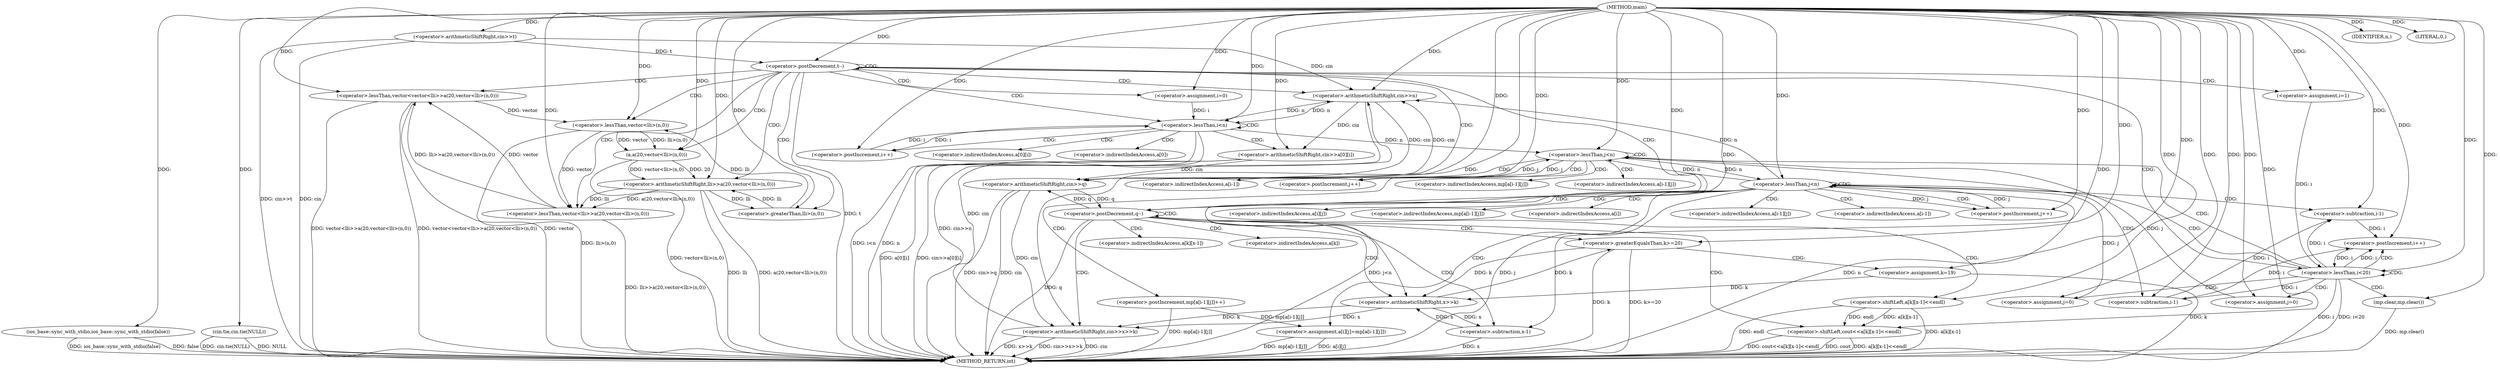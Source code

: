 digraph "main" {  
"1000366" [label = "(METHOD,main)" ]
"1000510" [label = "(METHOD_RETURN,int)" ]
"1000368" [label = "(ios_base::sync_with_stdio,ios_base::sync_with_stdio(false))" ]
"1000370" [label = "(cin.tie,cin.tie(NULL))" ]
"1000373" [label = "(<operator>.arithmeticShiftRight,cin>>t)" ]
"1000377" [label = "(<operator>.postDecrement,t--)" ]
"1000381" [label = "(<operator>.arithmeticShiftRight,cin>>n)" ]
"1000384" [label = "(<operator>.lessThan,vector<vector<lli>>a(20,vector<lli>(n,0)))" ]
"1000478" [label = "(<operator>.arithmeticShiftRight,cin>>q)" ]
"1000401" [label = "(<operator>.assignment,i=0)" ]
"1000404" [label = "(<operator>.lessThan,i<n)" ]
"1000407" [label = "(<operator>.postIncrement,i++)" ]
"1000420" [label = "(<operator>.assignment,i=1)" ]
"1000423" [label = "(<operator>.lessThan,i<20)" ]
"1000426" [label = "(<operator>.postIncrement,i++)" ]
"1000482" [label = "(<operator>.postDecrement,q--)" ]
"1000386" [label = "(<operator>.lessThan,vector<lli>>a(20,vector<lli>(n,0)))" ]
"1000410" [label = "(<operator>.arithmeticShiftRight,cin>>a[0][i])" ]
"1000429" [label = "(mp.clear,mp.clear())" ]
"1000487" [label = "(<operator>.arithmeticShiftRight,cin>>x>>k)" ]
"1000499" [label = "(<operator>.shiftLeft,cout<<a[k][x-1]<<endl)" ]
"1000388" [label = "(<operator>.arithmeticShiftRight,lli>>a(20,vector<lli>(n,0)))" ]
"1000432" [label = "(<operator>.assignment,j=0)" ]
"1000435" [label = "(<operator>.lessThan,j<n)" ]
"1000438" [label = "(<operator>.postIncrement,j++)" ]
"1000453" [label = "(<operator>.assignment,j=0)" ]
"1000456" [label = "(<operator>.lessThan,j<n)" ]
"1000459" [label = "(<operator>.postIncrement,j++)" ]
"1000493" [label = "(<operator>.greaterEqualsThan,k>=20)" ]
"1000496" [label = "(<operator>.assignment,k=19)" ]
"1000390" [label = "(a,a(20,vector<lli>(n,0)))" ]
"1000441" [label = "(<operator>.postIncrement,mp[a[i-1][j]]++)" ]
"1000462" [label = "(<operator>.assignment,a[i][j]=mp[a[i-1][j]])" ]
"1000489" [label = "(<operator>.arithmeticShiftRight,x>>k)" ]
"1000501" [label = "(<operator>.shiftLeft,a[k][x-1]<<endl)" ]
"1000392" [label = "(<operator>.lessThan,vector<lli>(n,0))" ]
"1000394" [label = "(<operator>.greaterThan,lli>(n,0))" ]
"1000506" [label = "(<operator>.subtraction,x-1)" ]
"1000397" [label = "(IDENTIFIER,n,)" ]
"1000398" [label = "(LITERAL,0,)" ]
"1000447" [label = "(<operator>.subtraction,i-1)" ]
"1000473" [label = "(<operator>.subtraction,i-1)" ]
"1000412" [label = "(<operator>.indirectIndexAccess,a[0][i])" ]
"1000413" [label = "(<operator>.indirectIndexAccess,a[0])" ]
"1000502" [label = "(<operator>.indirectIndexAccess,a[k][x-1])" ]
"1000442" [label = "(<operator>.indirectIndexAccess,mp[a[i-1][j]])" ]
"1000463" [label = "(<operator>.indirectIndexAccess,a[i][j])" ]
"1000468" [label = "(<operator>.indirectIndexAccess,mp[a[i-1][j]])" ]
"1000503" [label = "(<operator>.indirectIndexAccess,a[k])" ]
"1000444" [label = "(<operator>.indirectIndexAccess,a[i-1][j])" ]
"1000464" [label = "(<operator>.indirectIndexAccess,a[i])" ]
"1000470" [label = "(<operator>.indirectIndexAccess,a[i-1][j])" ]
"1000445" [label = "(<operator>.indirectIndexAccess,a[i-1])" ]
"1000471" [label = "(<operator>.indirectIndexAccess,a[i-1])" ]
  "1000368" -> "1000510"  [ label = "DDG: ios_base::sync_with_stdio(false)"] 
  "1000370" -> "1000510"  [ label = "DDG: cin.tie(NULL)"] 
  "1000373" -> "1000510"  [ label = "DDG: cin"] 
  "1000373" -> "1000510"  [ label = "DDG: cin>>t"] 
  "1000377" -> "1000510"  [ label = "DDG: t"] 
  "1000381" -> "1000510"  [ label = "DDG: cin>>n"] 
  "1000384" -> "1000510"  [ label = "DDG: vector"] 
  "1000388" -> "1000510"  [ label = "DDG: lli"] 
  "1000392" -> "1000510"  [ label = "DDG: lli>(n,0)"] 
  "1000390" -> "1000510"  [ label = "DDG: vector<lli>(n,0)"] 
  "1000388" -> "1000510"  [ label = "DDG: a(20,vector<lli>(n,0))"] 
  "1000386" -> "1000510"  [ label = "DDG: lli>>a(20,vector<lli>(n,0))"] 
  "1000384" -> "1000510"  [ label = "DDG: vector<lli>>a(20,vector<lli>(n,0))"] 
  "1000384" -> "1000510"  [ label = "DDG: vector<vector<lli>>a(20,vector<lli>(n,0))"] 
  "1000404" -> "1000510"  [ label = "DDG: n"] 
  "1000404" -> "1000510"  [ label = "DDG: i<n"] 
  "1000423" -> "1000510"  [ label = "DDG: i"] 
  "1000423" -> "1000510"  [ label = "DDG: i<20"] 
  "1000478" -> "1000510"  [ label = "DDG: cin"] 
  "1000478" -> "1000510"  [ label = "DDG: cin>>q"] 
  "1000482" -> "1000510"  [ label = "DDG: q"] 
  "1000487" -> "1000510"  [ label = "DDG: cin"] 
  "1000487" -> "1000510"  [ label = "DDG: x>>k"] 
  "1000487" -> "1000510"  [ label = "DDG: cin>>x>>k"] 
  "1000493" -> "1000510"  [ label = "DDG: k"] 
  "1000493" -> "1000510"  [ label = "DDG: k>=20"] 
  "1000496" -> "1000510"  [ label = "DDG: k"] 
  "1000506" -> "1000510"  [ label = "DDG: x"] 
  "1000501" -> "1000510"  [ label = "DDG: a[k][x-1]"] 
  "1000499" -> "1000510"  [ label = "DDG: a[k][x-1]<<endl"] 
  "1000499" -> "1000510"  [ label = "DDG: cout<<a[k][x-1]<<endl"] 
  "1000429" -> "1000510"  [ label = "DDG: mp.clear()"] 
  "1000456" -> "1000510"  [ label = "DDG: j"] 
  "1000456" -> "1000510"  [ label = "DDG: n"] 
  "1000456" -> "1000510"  [ label = "DDG: j<n"] 
  "1000462" -> "1000510"  [ label = "DDG: a[i][j]"] 
  "1000462" -> "1000510"  [ label = "DDG: mp[a[i-1][j]]"] 
  "1000441" -> "1000510"  [ label = "DDG: mp[a[i-1][j]]"] 
  "1000410" -> "1000510"  [ label = "DDG: a[0][i]"] 
  "1000410" -> "1000510"  [ label = "DDG: cin>>a[0][i]"] 
  "1000499" -> "1000510"  [ label = "DDG: cout"] 
  "1000370" -> "1000510"  [ label = "DDG: NULL"] 
  "1000501" -> "1000510"  [ label = "DDG: endl"] 
  "1000368" -> "1000510"  [ label = "DDG: false"] 
  "1000366" -> "1000368"  [ label = "DDG: "] 
  "1000366" -> "1000370"  [ label = "DDG: "] 
  "1000366" -> "1000373"  [ label = "DDG: "] 
  "1000373" -> "1000377"  [ label = "DDG: t"] 
  "1000366" -> "1000377"  [ label = "DDG: "] 
  "1000373" -> "1000381"  [ label = "DDG: cin"] 
  "1000478" -> "1000381"  [ label = "DDG: cin"] 
  "1000487" -> "1000381"  [ label = "DDG: cin"] 
  "1000366" -> "1000381"  [ label = "DDG: "] 
  "1000404" -> "1000381"  [ label = "DDG: n"] 
  "1000456" -> "1000381"  [ label = "DDG: n"] 
  "1000386" -> "1000384"  [ label = "DDG: vector"] 
  "1000366" -> "1000384"  [ label = "DDG: "] 
  "1000386" -> "1000384"  [ label = "DDG: lli>>a(20,vector<lli>(n,0))"] 
  "1000366" -> "1000401"  [ label = "DDG: "] 
  "1000366" -> "1000420"  [ label = "DDG: "] 
  "1000381" -> "1000478"  [ label = "DDG: cin"] 
  "1000410" -> "1000478"  [ label = "DDG: cin"] 
  "1000366" -> "1000478"  [ label = "DDG: "] 
  "1000482" -> "1000478"  [ label = "DDG: q"] 
  "1000392" -> "1000386"  [ label = "DDG: vector"] 
  "1000366" -> "1000386"  [ label = "DDG: "] 
  "1000388" -> "1000386"  [ label = "DDG: a(20,vector<lli>(n,0))"] 
  "1000388" -> "1000386"  [ label = "DDG: lli"] 
  "1000401" -> "1000404"  [ label = "DDG: i"] 
  "1000407" -> "1000404"  [ label = "DDG: i"] 
  "1000366" -> "1000404"  [ label = "DDG: "] 
  "1000381" -> "1000404"  [ label = "DDG: n"] 
  "1000404" -> "1000407"  [ label = "DDG: i"] 
  "1000366" -> "1000407"  [ label = "DDG: "] 
  "1000420" -> "1000423"  [ label = "DDG: i"] 
  "1000426" -> "1000423"  [ label = "DDG: i"] 
  "1000366" -> "1000423"  [ label = "DDG: "] 
  "1000423" -> "1000426"  [ label = "DDG: i"] 
  "1000473" -> "1000426"  [ label = "DDG: i"] 
  "1000447" -> "1000426"  [ label = "DDG: i"] 
  "1000366" -> "1000426"  [ label = "DDG: "] 
  "1000366" -> "1000429"  [ label = "DDG: "] 
  "1000478" -> "1000482"  [ label = "DDG: q"] 
  "1000366" -> "1000482"  [ label = "DDG: "] 
  "1000394" -> "1000388"  [ label = "DDG: lli"] 
  "1000366" -> "1000388"  [ label = "DDG: "] 
  "1000390" -> "1000388"  [ label = "DDG: vector<lli>(n,0)"] 
  "1000390" -> "1000388"  [ label = "DDG: 20"] 
  "1000381" -> "1000410"  [ label = "DDG: cin"] 
  "1000366" -> "1000410"  [ label = "DDG: "] 
  "1000366" -> "1000432"  [ label = "DDG: "] 
  "1000366" -> "1000453"  [ label = "DDG: "] 
  "1000478" -> "1000487"  [ label = "DDG: cin"] 
  "1000366" -> "1000487"  [ label = "DDG: "] 
  "1000489" -> "1000487"  [ label = "DDG: k"] 
  "1000489" -> "1000487"  [ label = "DDG: x"] 
  "1000366" -> "1000496"  [ label = "DDG: "] 
  "1000366" -> "1000499"  [ label = "DDG: "] 
  "1000501" -> "1000499"  [ label = "DDG: a[k][x-1]"] 
  "1000501" -> "1000499"  [ label = "DDG: endl"] 
  "1000366" -> "1000390"  [ label = "DDG: "] 
  "1000392" -> "1000390"  [ label = "DDG: lli>(n,0)"] 
  "1000392" -> "1000390"  [ label = "DDG: vector"] 
  "1000432" -> "1000435"  [ label = "DDG: j"] 
  "1000438" -> "1000435"  [ label = "DDG: j"] 
  "1000366" -> "1000435"  [ label = "DDG: "] 
  "1000404" -> "1000435"  [ label = "DDG: n"] 
  "1000456" -> "1000435"  [ label = "DDG: n"] 
  "1000435" -> "1000438"  [ label = "DDG: j"] 
  "1000366" -> "1000438"  [ label = "DDG: "] 
  "1000453" -> "1000456"  [ label = "DDG: j"] 
  "1000459" -> "1000456"  [ label = "DDG: j"] 
  "1000366" -> "1000456"  [ label = "DDG: "] 
  "1000435" -> "1000456"  [ label = "DDG: n"] 
  "1000456" -> "1000459"  [ label = "DDG: j"] 
  "1000366" -> "1000459"  [ label = "DDG: "] 
  "1000441" -> "1000462"  [ label = "DDG: mp[a[i-1][j]]"] 
  "1000506" -> "1000489"  [ label = "DDG: x"] 
  "1000366" -> "1000489"  [ label = "DDG: "] 
  "1000493" -> "1000489"  [ label = "DDG: k"] 
  "1000496" -> "1000489"  [ label = "DDG: k"] 
  "1000489" -> "1000493"  [ label = "DDG: k"] 
  "1000366" -> "1000493"  [ label = "DDG: "] 
  "1000366" -> "1000501"  [ label = "DDG: "] 
  "1000384" -> "1000392"  [ label = "DDG: vector"] 
  "1000366" -> "1000392"  [ label = "DDG: "] 
  "1000394" -> "1000392"  [ label = "DDG: lli"] 
  "1000388" -> "1000394"  [ label = "DDG: lli"] 
  "1000366" -> "1000394"  [ label = "DDG: "] 
  "1000489" -> "1000506"  [ label = "DDG: x"] 
  "1000366" -> "1000506"  [ label = "DDG: "] 
  "1000366" -> "1000397"  [ label = "DDG: "] 
  "1000366" -> "1000398"  [ label = "DDG: "] 
  "1000423" -> "1000447"  [ label = "DDG: i"] 
  "1000366" -> "1000447"  [ label = "DDG: "] 
  "1000423" -> "1000473"  [ label = "DDG: i"] 
  "1000447" -> "1000473"  [ label = "DDG: i"] 
  "1000366" -> "1000473"  [ label = "DDG: "] 
  "1000377" -> "1000392"  [ label = "CDG: "] 
  "1000377" -> "1000388"  [ label = "CDG: "] 
  "1000377" -> "1000404"  [ label = "CDG: "] 
  "1000377" -> "1000420"  [ label = "CDG: "] 
  "1000377" -> "1000423"  [ label = "CDG: "] 
  "1000377" -> "1000394"  [ label = "CDG: "] 
  "1000377" -> "1000386"  [ label = "CDG: "] 
  "1000377" -> "1000401"  [ label = "CDG: "] 
  "1000377" -> "1000384"  [ label = "CDG: "] 
  "1000377" -> "1000478"  [ label = "CDG: "] 
  "1000377" -> "1000482"  [ label = "CDG: "] 
  "1000377" -> "1000377"  [ label = "CDG: "] 
  "1000377" -> "1000390"  [ label = "CDG: "] 
  "1000377" -> "1000381"  [ label = "CDG: "] 
  "1000404" -> "1000404"  [ label = "CDG: "] 
  "1000404" -> "1000407"  [ label = "CDG: "] 
  "1000404" -> "1000412"  [ label = "CDG: "] 
  "1000404" -> "1000410"  [ label = "CDG: "] 
  "1000404" -> "1000413"  [ label = "CDG: "] 
  "1000423" -> "1000456"  [ label = "CDG: "] 
  "1000423" -> "1000426"  [ label = "CDG: "] 
  "1000423" -> "1000432"  [ label = "CDG: "] 
  "1000423" -> "1000435"  [ label = "CDG: "] 
  "1000423" -> "1000423"  [ label = "CDG: "] 
  "1000423" -> "1000453"  [ label = "CDG: "] 
  "1000423" -> "1000429"  [ label = "CDG: "] 
  "1000482" -> "1000503"  [ label = "CDG: "] 
  "1000482" -> "1000499"  [ label = "CDG: "] 
  "1000482" -> "1000506"  [ label = "CDG: "] 
  "1000482" -> "1000501"  [ label = "CDG: "] 
  "1000482" -> "1000502"  [ label = "CDG: "] 
  "1000482" -> "1000493"  [ label = "CDG: "] 
  "1000482" -> "1000482"  [ label = "CDG: "] 
  "1000482" -> "1000487"  [ label = "CDG: "] 
  "1000482" -> "1000489"  [ label = "CDG: "] 
  "1000435" -> "1000447"  [ label = "CDG: "] 
  "1000435" -> "1000435"  [ label = "CDG: "] 
  "1000435" -> "1000442"  [ label = "CDG: "] 
  "1000435" -> "1000444"  [ label = "CDG: "] 
  "1000435" -> "1000438"  [ label = "CDG: "] 
  "1000435" -> "1000445"  [ label = "CDG: "] 
  "1000435" -> "1000441"  [ label = "CDG: "] 
  "1000456" -> "1000456"  [ label = "CDG: "] 
  "1000456" -> "1000473"  [ label = "CDG: "] 
  "1000456" -> "1000464"  [ label = "CDG: "] 
  "1000456" -> "1000462"  [ label = "CDG: "] 
  "1000456" -> "1000470"  [ label = "CDG: "] 
  "1000456" -> "1000471"  [ label = "CDG: "] 
  "1000456" -> "1000463"  [ label = "CDG: "] 
  "1000456" -> "1000459"  [ label = "CDG: "] 
  "1000456" -> "1000468"  [ label = "CDG: "] 
  "1000493" -> "1000496"  [ label = "CDG: "] 
}
